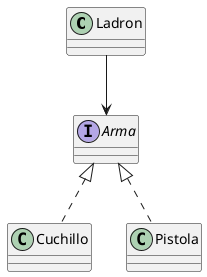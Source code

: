 @startuml
class Ladron
{
}

interface Arma
{
}

class Cuchillo
{
}
class Pistola
{
}

Ladron --> Arma
Arma <|.. Cuchillo
Arma <|.. Pistola
@enduml